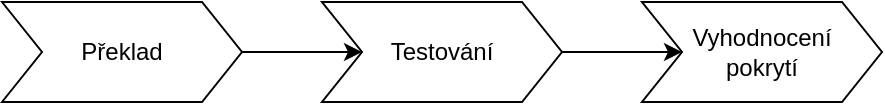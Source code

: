 <mxfile version="17.5.0" type="github">
  <diagram id="-Hrql3rXgw8_1QajB7P_" name="Page-1">
    <mxGraphModel dx="1422" dy="762" grid="1" gridSize="10" guides="1" tooltips="1" connect="1" arrows="1" fold="1" page="1" pageScale="1" pageWidth="827" pageHeight="1169" math="0" shadow="0">
      <root>
        <mxCell id="0" />
        <mxCell id="1" parent="0" />
        <mxCell id="0_b8nFMJkuA_B6QsZU8I-5" style="edgeStyle=orthogonalEdgeStyle;rounded=0;orthogonalLoop=1;jettySize=auto;html=1;" edge="1" parent="1" source="0_b8nFMJkuA_B6QsZU8I-1" target="0_b8nFMJkuA_B6QsZU8I-2">
          <mxGeometry relative="1" as="geometry" />
        </mxCell>
        <mxCell id="0_b8nFMJkuA_B6QsZU8I-1" value="Překlad" style="shape=step;perimeter=stepPerimeter;whiteSpace=wrap;html=1;fixedSize=1;" vertex="1" parent="1">
          <mxGeometry x="120" y="80" width="120" height="50" as="geometry" />
        </mxCell>
        <mxCell id="0_b8nFMJkuA_B6QsZU8I-4" style="edgeStyle=orthogonalEdgeStyle;rounded=0;orthogonalLoop=1;jettySize=auto;html=1;" edge="1" parent="1" source="0_b8nFMJkuA_B6QsZU8I-2" target="0_b8nFMJkuA_B6QsZU8I-3">
          <mxGeometry relative="1" as="geometry" />
        </mxCell>
        <mxCell id="0_b8nFMJkuA_B6QsZU8I-2" value="Testování" style="shape=step;perimeter=stepPerimeter;whiteSpace=wrap;html=1;fixedSize=1;" vertex="1" parent="1">
          <mxGeometry x="280" y="80" width="120" height="50" as="geometry" />
        </mxCell>
        <mxCell id="0_b8nFMJkuA_B6QsZU8I-3" value="Vyhodnocení&lt;br&gt;pokrytí" style="shape=step;perimeter=stepPerimeter;whiteSpace=wrap;html=1;fixedSize=1;" vertex="1" parent="1">
          <mxGeometry x="440" y="80" width="120" height="50" as="geometry" />
        </mxCell>
      </root>
    </mxGraphModel>
  </diagram>
</mxfile>
